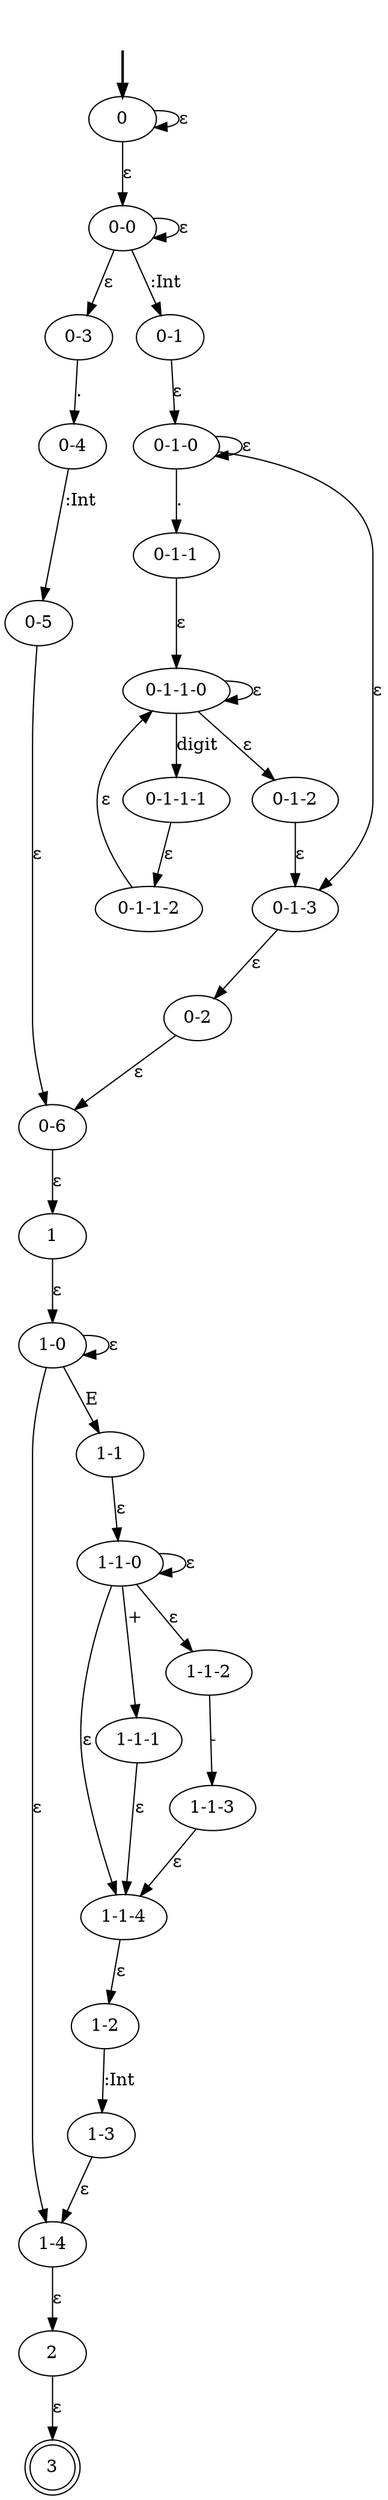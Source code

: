 digraph {
	fake0 [style=invisible]
	2
	1
	"0-2"
	"1-1-1"
	"1-1-0"
	"0-0"
	"0-1-0"
	"0-3"
	"1-3"
	"0-1"
	"1-4"
	"0-1-3"
	"1-1-3"
	"0-1-1-0"
	"1-1"
	3 [shape=doublecircle]
	"0-1-1-2"
	"1-2"
	"1-1-2"
	0 [root=true]
	"0-1-1-1"
	"1-1-4"
	"1-0"
	"0-4"
	"0-5"
	"0-1-2"
	"0-1-1"
	"0-6"
	fake0 -> 0 [style=bold]
	0 -> "0-0" [label="ε"]
	0 -> 0 [label="ε"]
	"0-6" -> 1 [label="ε"]
	"0-0" -> "0-1" [label=":Int"]
	"0-0" -> "0-0" [label="ε"]
	"0-0" -> "0-3" [label="ε"]
	"0-1" -> "0-1-0" [label="ε"]
	"0-1-3" -> "0-2" [label="ε"]
	"0-1-0" -> "0-1-1" [label="."]
	"0-1-0" -> "0-1-0" [label="ε"]
	"0-1-0" -> "0-1-3" [label="ε"]
	"0-1-1" -> "0-1-1-0" [label="ε"]
	"0-1-1-0" -> "0-1-2" [label="ε"]
	"0-1-1-0" -> "0-1-1-0" [label="ε"]
	"0-1-1-0" -> "0-1-1-1" [label=digit]
	"0-1-1-1" -> "0-1-1-2" [label="ε"]
	"0-1-1-2" -> "0-1-1-0" [label="ε"]
	"0-1-2" -> "0-1-3" [label="ε"]
	"0-3" -> "0-4" [label="."]
	"0-4" -> "0-5" [label=":Int"]
	"0-2" -> "0-6" [label="ε"]
	"0-5" -> "0-6" [label="ε"]
	1 -> "1-0" [label="ε"]
	"1-4" -> 2 [label="ε"]
	"1-0" -> "1-1" [label=E]
	"1-0" -> "1-4" [label="ε"]
	"1-0" -> "1-0" [label="ε"]
	"1-1" -> "1-1-0" [label="ε"]
	"1-1-4" -> "1-2" [label="ε"]
	"1-1-0" -> "1-1-1" [label="+"]
	"1-1-0" -> "1-1-0" [label="ε"]
	"1-1-0" -> "1-1-4" [label="ε"]
	"1-1-0" -> "1-1-2" [label="ε"]
	"1-1-2" -> "1-1-3" [label="-"]
	"1-1-1" -> "1-1-4" [label="ε"]
	"1-1-3" -> "1-1-4" [label="ε"]
	"1-2" -> "1-3" [label=":Int"]
	"1-3" -> "1-4" [label="ε"]
	2 -> 3 [label="ε"]
}
